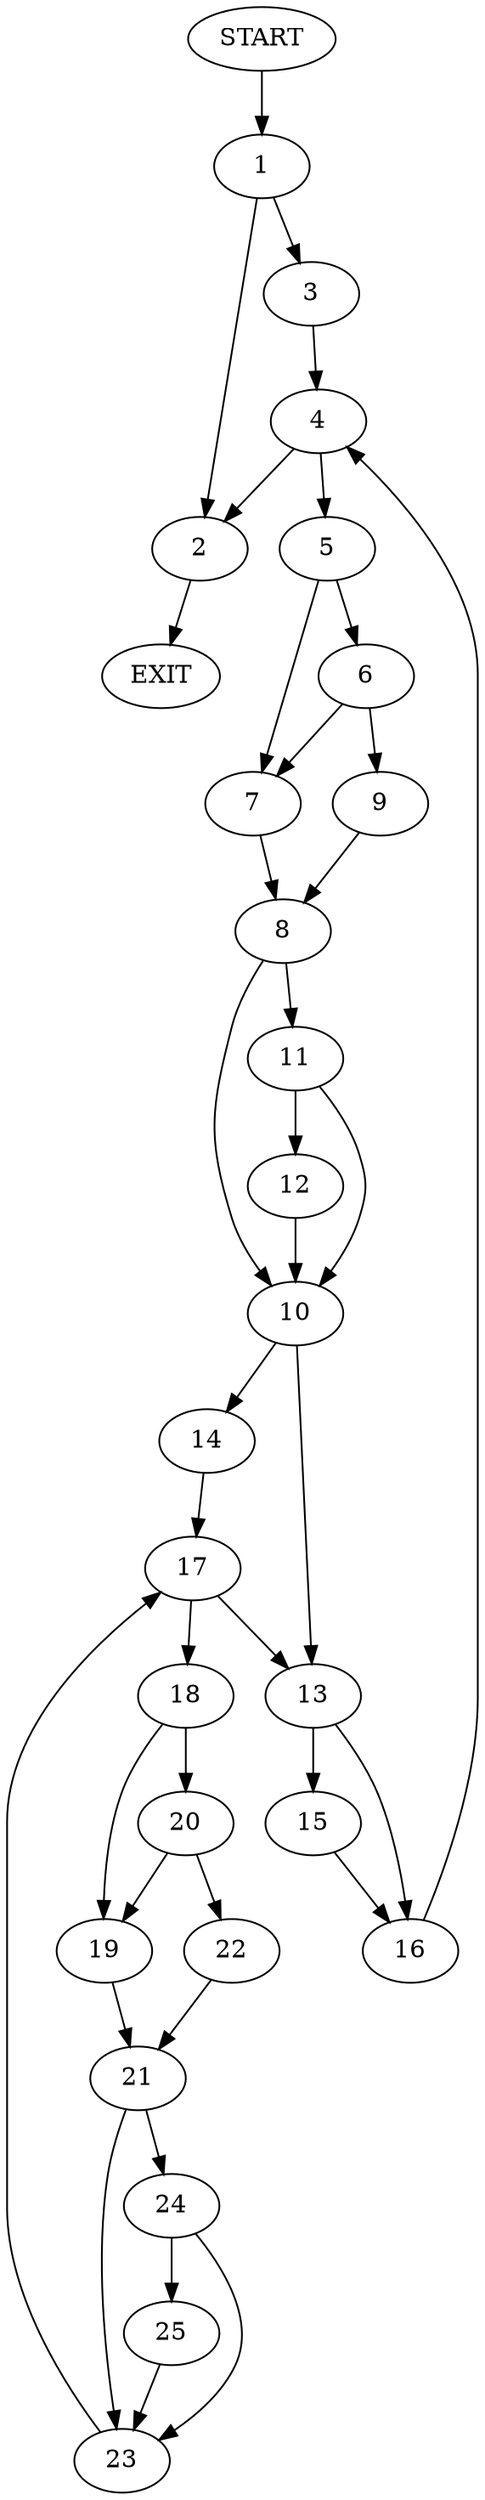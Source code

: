 digraph {
0 [label="START"]
26 [label="EXIT"]
0 -> 1
1 -> 2
1 -> 3
3 -> 4
2 -> 26
4 -> 5
4 -> 2
5 -> 6
5 -> 7
7 -> 8
6 -> 7
6 -> 9
9 -> 8
8 -> 10
8 -> 11
11 -> 10
11 -> 12
10 -> 13
10 -> 14
12 -> 10
13 -> 15
13 -> 16
14 -> 17
17 -> 13
17 -> 18
18 -> 19
18 -> 20
19 -> 21
20 -> 19
20 -> 22
22 -> 21
21 -> 23
21 -> 24
24 -> 25
24 -> 23
23 -> 17
25 -> 23
16 -> 4
15 -> 16
}
